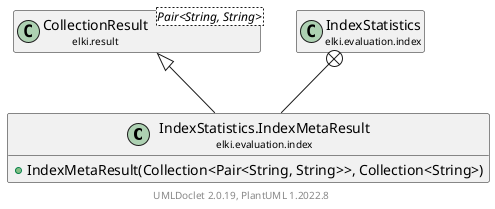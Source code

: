 @startuml
    remove .*\.(Instance|Par|Parameterizer|Factory)$
    set namespaceSeparator none
    hide empty fields
    hide empty methods

    class "<size:14>IndexStatistics.IndexMetaResult\n<size:10>elki.evaluation.index" as elki.evaluation.index.IndexStatistics.IndexMetaResult [[IndexStatistics.IndexMetaResult.html]] {
        +IndexMetaResult(Collection<Pair<String, String>>, Collection<String>)
    }

    class "<size:14>CollectionResult\n<size:10>elki.result" as elki.result.CollectionResult<Pair<String, String>> [[../../result/CollectionResult.html]]
    class "<size:14>IndexStatistics\n<size:10>elki.evaluation.index" as elki.evaluation.index.IndexStatistics [[IndexStatistics.html]]

    elki.result.CollectionResult <|-- elki.evaluation.index.IndexStatistics.IndexMetaResult
    elki.evaluation.index.IndexStatistics +-- elki.evaluation.index.IndexStatistics.IndexMetaResult

    center footer UMLDoclet 2.0.19, PlantUML 1.2022.8
@enduml
